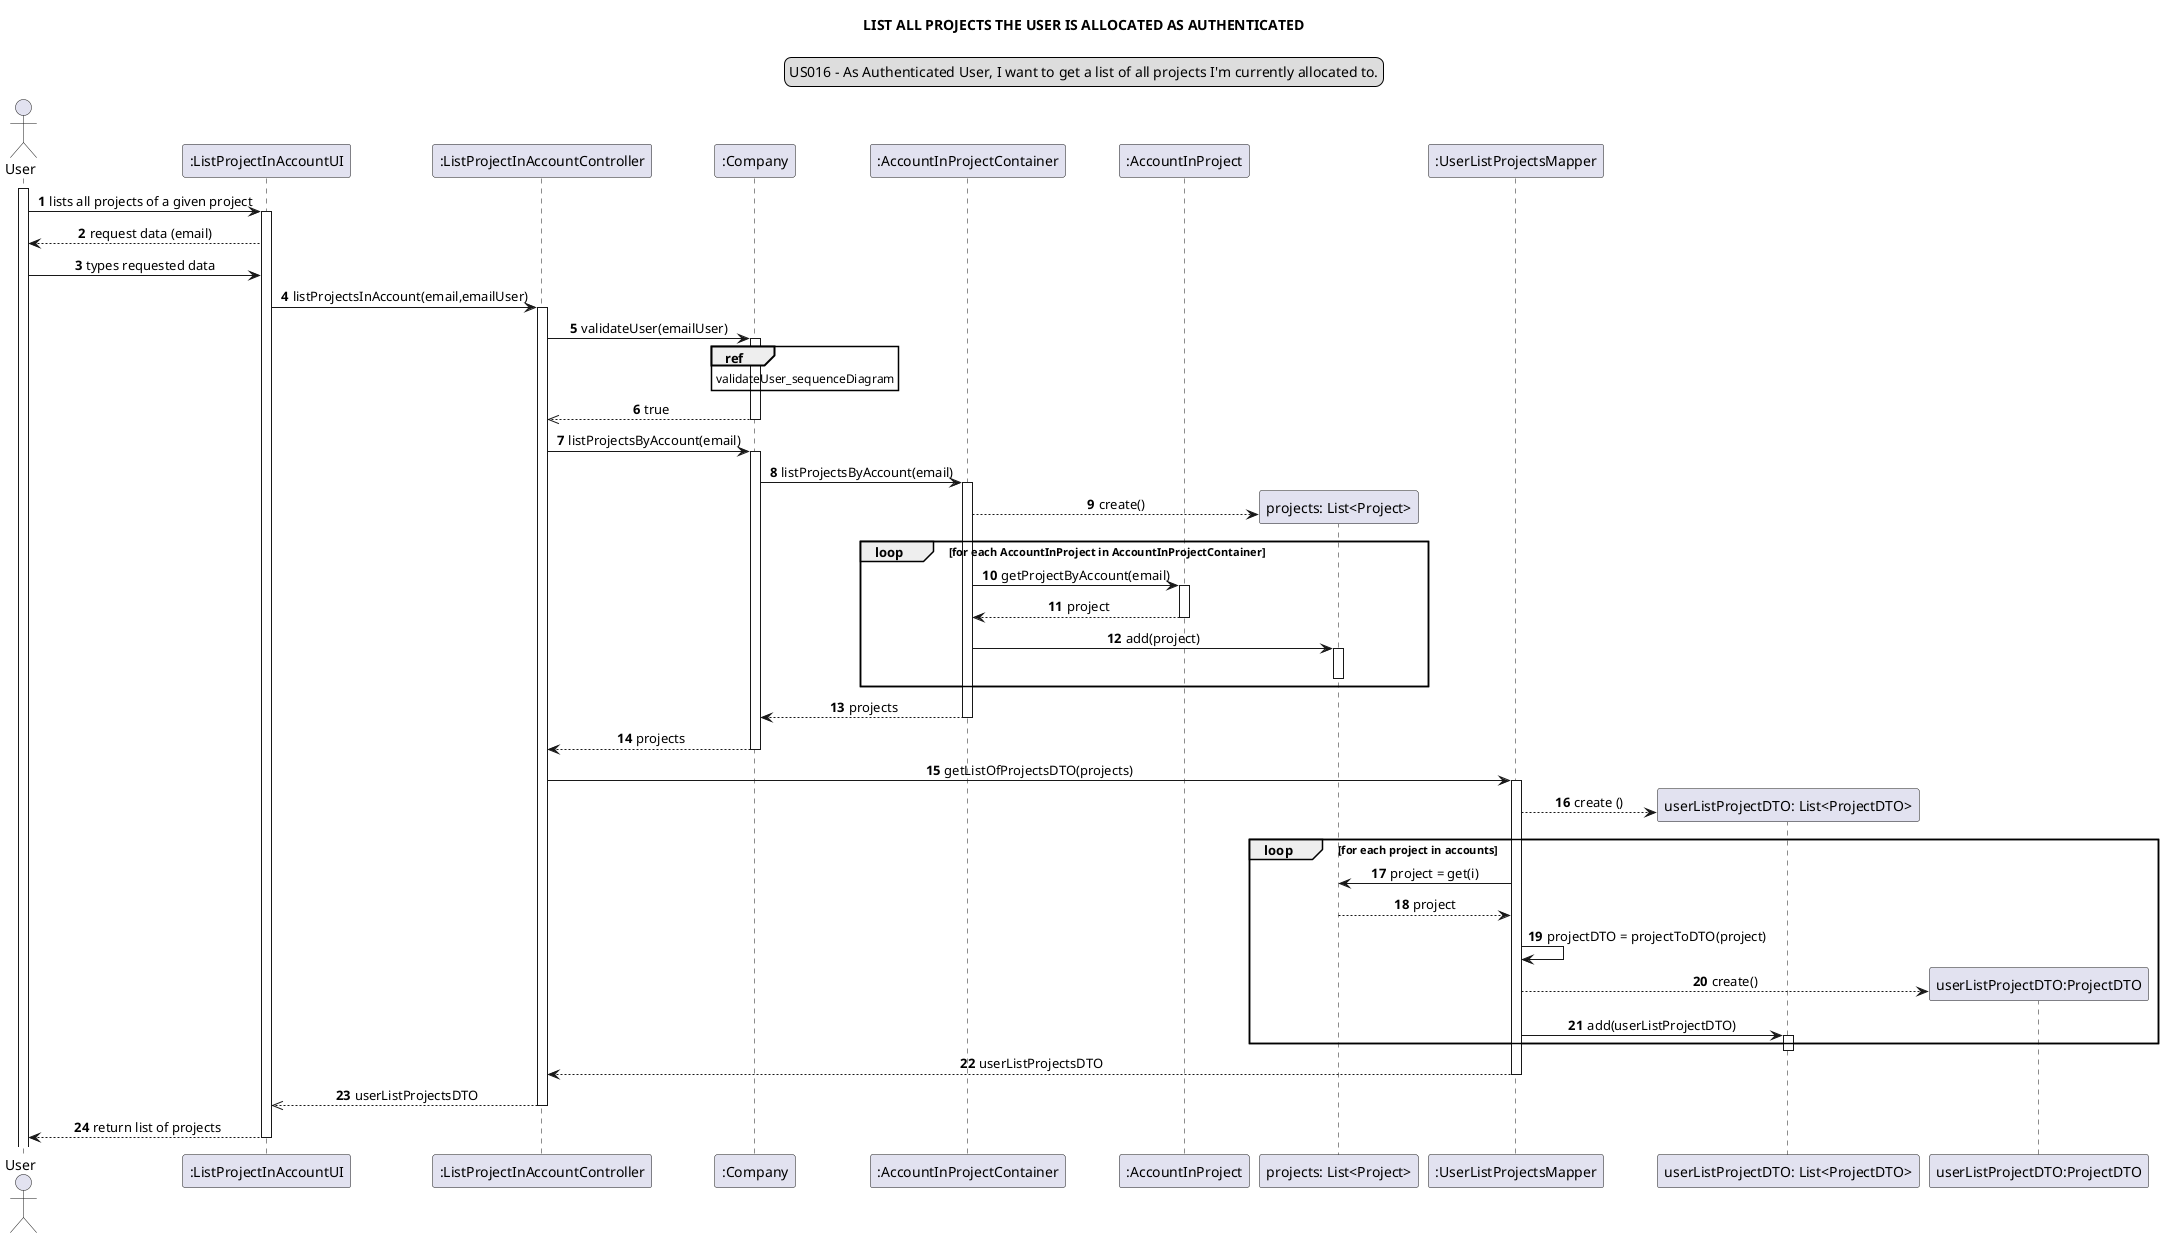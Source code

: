 @startuml
skinparam sequenceMessageAlign center
title LIST ALL PROJECTS THE USER IS ALLOCATED AS AUTHENTICATED
legend top
US016 - As Authenticated User, I want to get a list of all projects I'm currently allocated to.
end legend
autonumber
actor User
participant ":ListProjectInAccountUI" as ui
participant ":ListProjectInAccountController" as controller
participant ":Company" as company
participant ":AccountInProjectContainer" as aipc
participant ":AccountInProject" as aip
participant "projects: List<Project>" as list
participant ":UserListProjectsMapper" as pm
participant "userListProjectDTO: List<ProjectDTO>" as listDTO
participant "userListProjectDTO:ProjectDTO" as DTO
activate User
User -> ui: lists all projects of a given project
activate ui
ui --> User: request data (email)
User -> ui: types requested data
ui -> controller: listProjectsInAccount(email,emailUser)
activate controller
controller -> company: validateUser(emailUser)
activate company
ref over company: validateUser_sequenceDiagram
company -->> controller: true
deactivate company
controller -> company: listProjectsByAccount(email)
activate company
company -> aipc: listProjectsByAccount(email)
activate aipc
create list
aipc --> list :create()
loop for each AccountInProject in AccountInProjectContainer
aipc -> aip : getProjectByAccount(email)
activate aip
aip --> aipc : project
deactivate aip
aipc -> list : add(project)
activate list
deactivate list
end loop
aipc --> company : projects
deactivate aipc
company --> controller: projects
deactivate company
controller -> pm: getListOfProjectsDTO(projects)
activate pm
create listDTO
pm --> listDTO: create ()
loop for each project in accounts
pm -> list: project = get(i)
list --> pm: project
pm -> pm: projectDTO = projectToDTO(project)
create DTO
pm --> DTO : create()
pm ->listDTO :add(userListProjectDTO)
activate listDTO
end loop
deactivate listDTO
pm --> controller :userListProjectsDTO
deactivate pm
controller -->> ui: userListProjectsDTO
deactivate controller
ui --> User: return list of projects
deactivate ui
@enduml